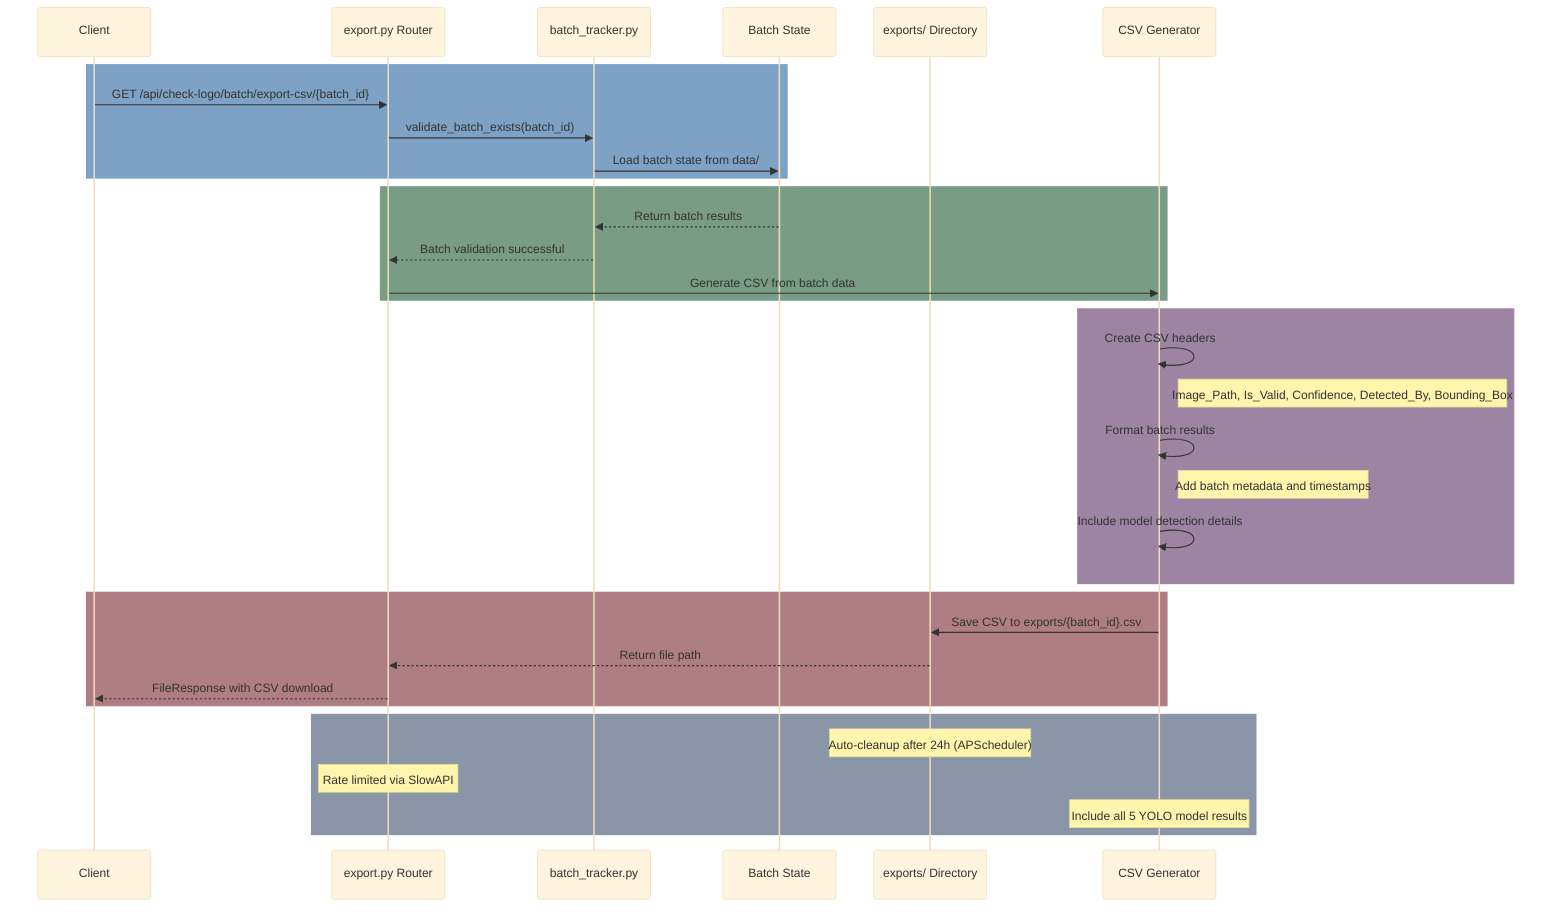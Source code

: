 %%{init: {'theme': 'base', 'themeVariables': { 'fontFamily': 'arial', 'fontSize': '18px', 'fontWeight': 'bold'}}}%%
sequenceDiagram
    participant C as Client
    participant A as export.py Router
    participant B as batch_tracker.py
    participant D as Batch State
    participant S as exports/ Directory
    participant E as CSV Generator

    rect rgba(40, 100, 160, 0.6)
        C->>A: GET /api/check-logo/batch/export-csv/{batch_id}
        A->>B: validate_batch_exists(batch_id)
        B->>D: Load batch state from data/
    end

    rect rgba(30, 90, 50, 0.6)
        D-->>B: Return batch results
        B-->>A: Batch validation successful
        A->>E: Generate CSV from batch data
    end

    rect rgba(90, 50, 100, 0.6)
        E->>E: Create CSV headers
        Note right of E: Image_Path, Is_Valid, Confidence, Detected_By, Bounding_Box
        E->>E: Format batch results
        Note right of E: Add batch metadata and timestamps
        E->>E: Include model detection details
    end

    rect rgba(120, 40, 50, 0.6)
        E->>S: Save CSV to exports/{batch_id}.csv
        S-->>A: Return file path
        A-->>C: FileResponse with CSV download
    end

    rect rgba(60, 80, 110, 0.6)
        Note over S: Auto-cleanup after 24h (APScheduler)
        Note over A: Rate limited via SlowAPI
        Note over E: Include all 5 YOLO model results
    end